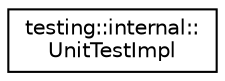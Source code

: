 digraph "Graphical Class Hierarchy"
{
  edge [fontname="Helvetica",fontsize="10",labelfontname="Helvetica",labelfontsize="10"];
  node [fontname="Helvetica",fontsize="10",shape=record];
  rankdir="LR";
  Node0 [label="testing::internal::\lUnitTestImpl",height=0.2,width=0.4,color="black", fillcolor="white", style="filled",URL="$classtesting_1_1internal_1_1UnitTestImpl.html"];
}
